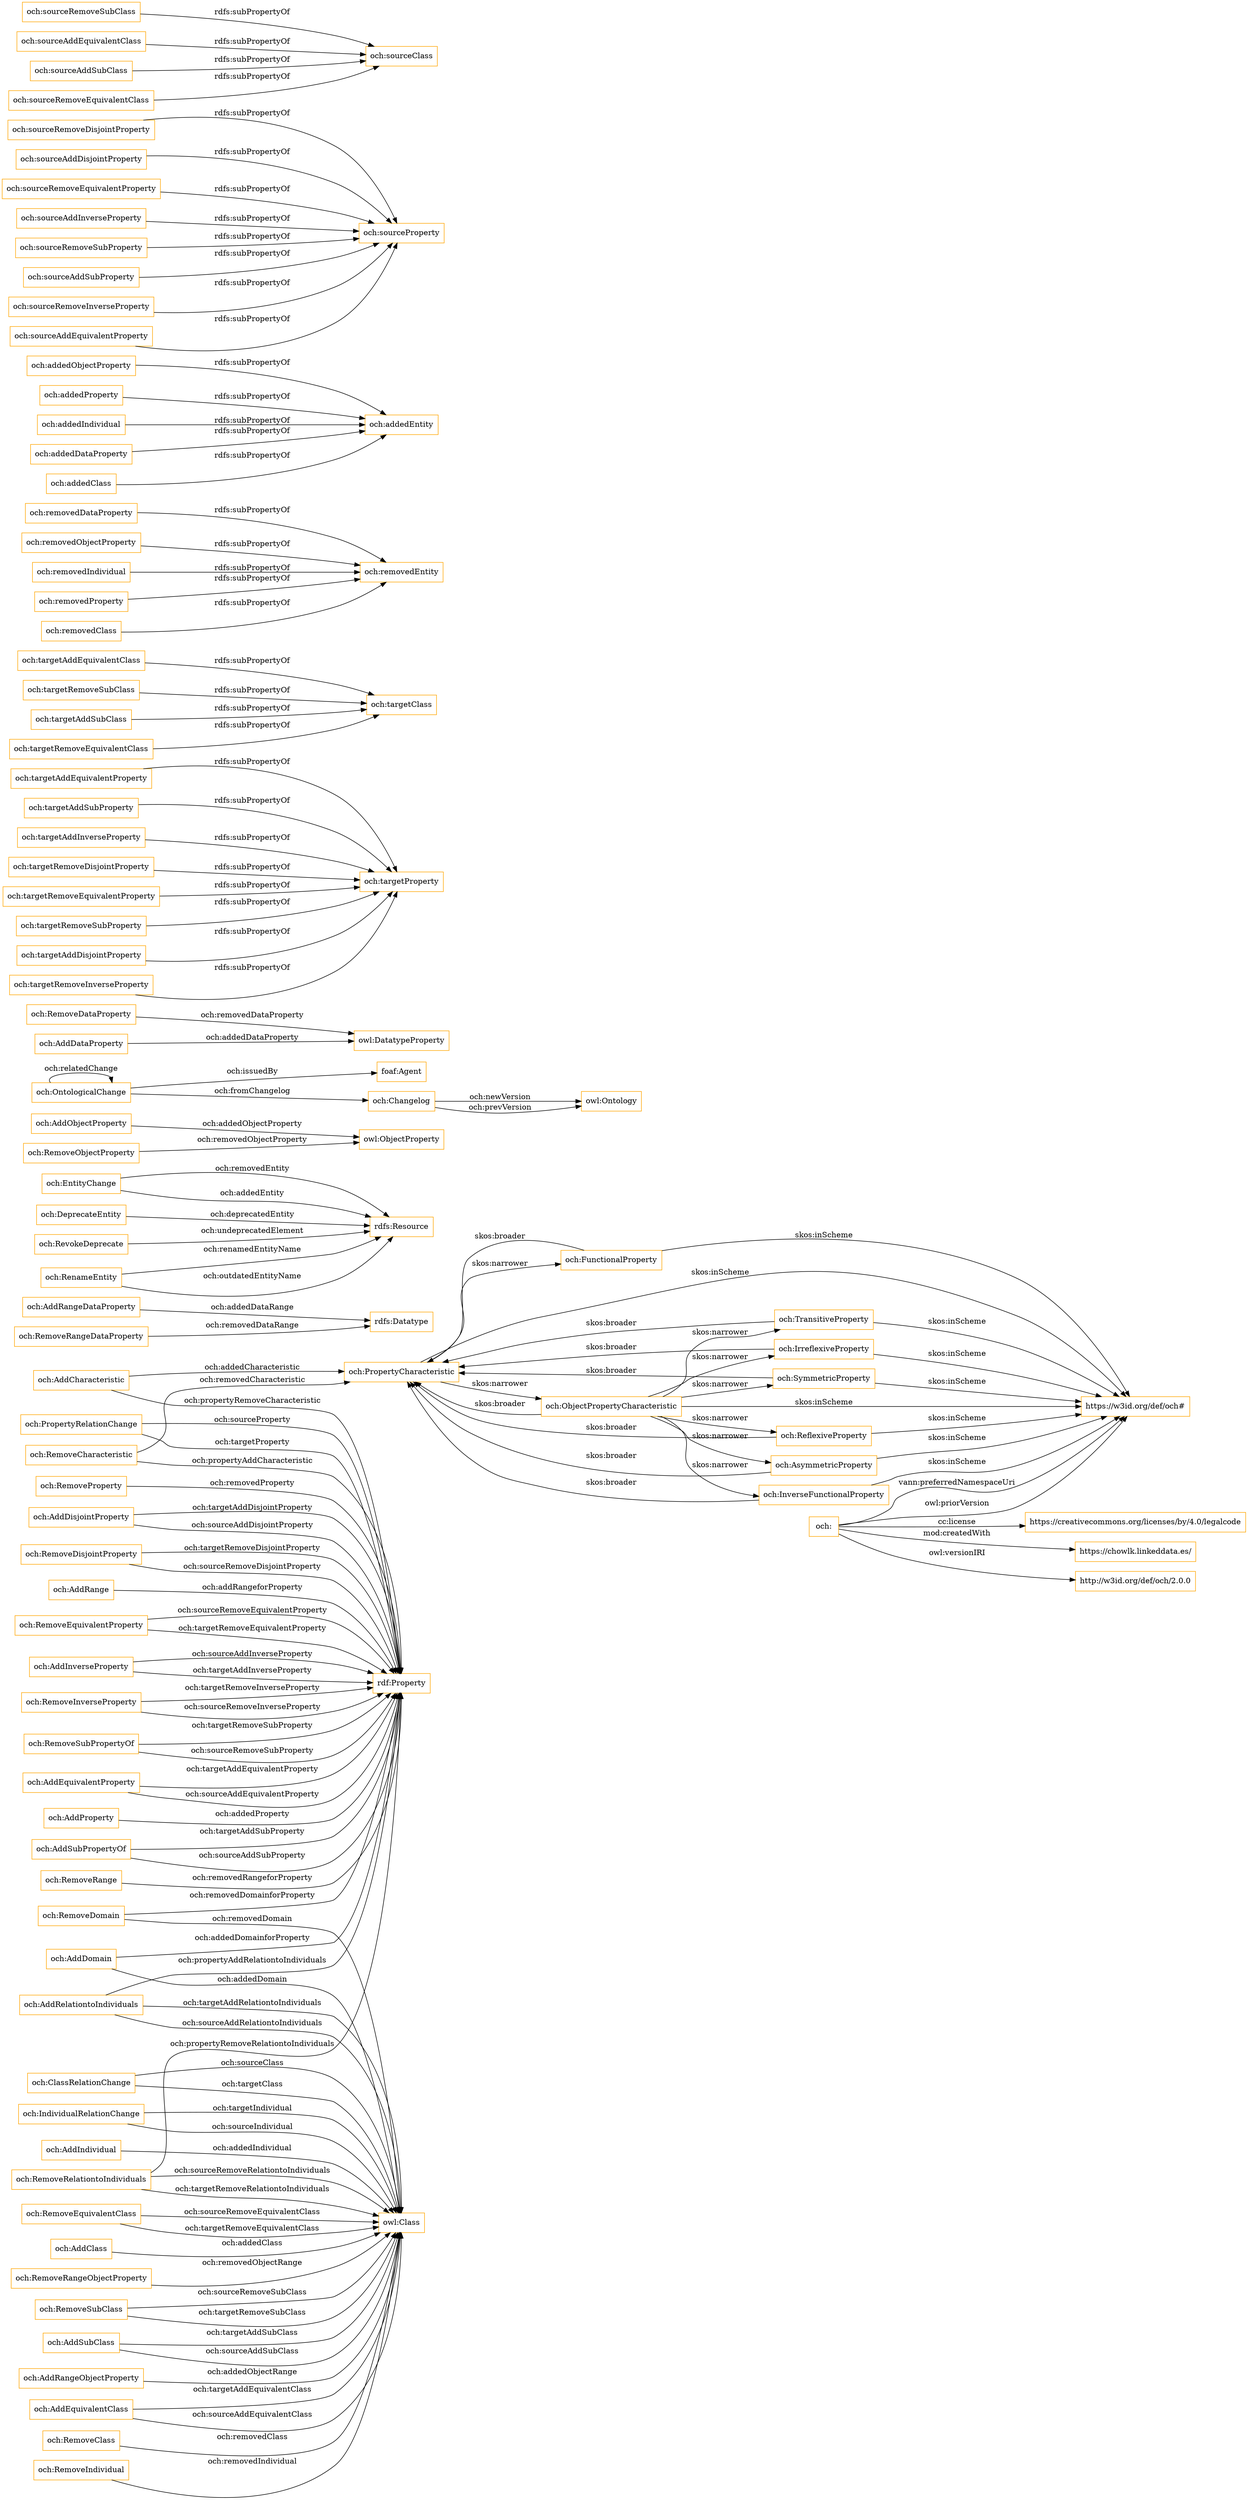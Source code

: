 digraph ar2dtool_diagram { 
rankdir=LR;
size="1501"
node [shape = rectangle, color="orange"]; "och:AddSubClass" "och:RemoveDomain" "och:AddRangeDataProperty" "och:AddSubPropertyOf" "och:RemoveEquivalentProperty" "rdfs:Datatype" "och:EntityChange" "och:AddIndividual" "och:AddClass" "och:AddObjectProperty" "och:RemoveRangeObjectProperty" "rdf:Property" "och:RemoveSubClass" "och:ClassRelationChange" "och:RemoveRange" "och:AddRangeObjectProperty" "och:RemoveObjectProperty" "owl:Ontology" "och:PropertyRelationChange" "och:DeprecateEntity" "och:RevokeDeprecate" "och:AddEquivalentClass" "och:OntologicalChange" "rdfs:Resource" "och:RemoveProperty" "owl:ObjectProperty" "foaf:Agent" "och:RemoveCharacteristic" "och:RemoveDataProperty" "och:AddDisjointProperty" "och:RemoveClass" "och:RemoveIndividual" "och:RemoveEquivalentClass" "och:IndividualRelationChange" "och:RemoveDisjointProperty" "och:Changelog" "owl:Class" "och:RemoveRangeDataProperty" "och:AddRange" "och:AddInverseProperty" "och:RenameEntity" "och:RemoveInverseProperty" "och:AddCharacteristic" "och:RemoveSubPropertyOf" "och:AddEquivalentProperty" "och:AddDomain" "och:AddDataProperty" "och:AddProperty" "och:AddRelationtoIndividuals" "owl:DatatypeProperty" ; /*classes style*/
	"och:targetAddEquivalentProperty" -> "och:targetProperty" [ label = "rdfs:subPropertyOf" ];
	"och:targetAddSubProperty" -> "och:targetProperty" [ label = "rdfs:subPropertyOf" ];
	"och:targetAddInverseProperty" -> "och:targetProperty" [ label = "rdfs:subPropertyOf" ];
	"och:targetRemoveDisjointProperty" -> "och:targetProperty" [ label = "rdfs:subPropertyOf" ];
	"och:targetRemoveEquivalentProperty" -> "och:targetProperty" [ label = "rdfs:subPropertyOf" ];
	"och:PropertyCharacteristic" -> "och:ObjectPropertyCharacteristic" [ label = "skos:narrower" ];
	"och:PropertyCharacteristic" -> "och:FunctionalProperty" [ label = "skos:narrower" ];
	"och:PropertyCharacteristic" -> "https://w3id.org/def/och#" [ label = "skos:inScheme" ];
	"och:targetAddEquivalentClass" -> "och:targetClass" [ label = "rdfs:subPropertyOf" ];
	"och:removedDataProperty" -> "och:removedEntity" [ label = "rdfs:subPropertyOf" ];
	"och:addedObjectProperty" -> "och:addedEntity" [ label = "rdfs:subPropertyOf" ];
	"och:SymmetricProperty" -> "och:PropertyCharacteristic" [ label = "skos:broader" ];
	"och:SymmetricProperty" -> "https://w3id.org/def/och#" [ label = "skos:inScheme" ];
	"och:sourceRemoveDisjointProperty" -> "och:sourceProperty" [ label = "rdfs:subPropertyOf" ];
	"och:InverseFunctionalProperty" -> "och:PropertyCharacteristic" [ label = "skos:broader" ];
	"och:InverseFunctionalProperty" -> "https://w3id.org/def/och#" [ label = "skos:inScheme" ];
	"och:targetRemoveSubClass" -> "och:targetClass" [ label = "rdfs:subPropertyOf" ];
	"och:sourceAddDisjointProperty" -> "och:sourceProperty" [ label = "rdfs:subPropertyOf" ];
	"och:addedProperty" -> "och:addedEntity" [ label = "rdfs:subPropertyOf" ];
	"och:addedIndividual" -> "och:addedEntity" [ label = "rdfs:subPropertyOf" ];
	"och:targetRemoveSubProperty" -> "och:targetProperty" [ label = "rdfs:subPropertyOf" ];
	"och:FunctionalProperty" -> "och:PropertyCharacteristic" [ label = "skos:broader" ];
	"och:FunctionalProperty" -> "https://w3id.org/def/och#" [ label = "skos:inScheme" ];
	"och:removedObjectProperty" -> "och:removedEntity" [ label = "rdfs:subPropertyOf" ];
	"och:sourceRemoveEquivalentProperty" -> "och:sourceProperty" [ label = "rdfs:subPropertyOf" ];
	"och:sourceAddInverseProperty" -> "och:sourceProperty" [ label = "rdfs:subPropertyOf" ];
	"och:sourceRemoveSubClass" -> "och:sourceClass" [ label = "rdfs:subPropertyOf" ];
	"och:" -> "https://creativecommons.org/licenses/by/4.0/legalcode" [ label = "cc:license" ];
	"och:" -> "https://chowlk.linkeddata.es/" [ label = "mod:createdWith" ];
	"och:" -> "https://w3id.org/def/och#" [ label = "vann:preferredNamespaceUri" ];
	"och:" -> "http://w3id.org/def/och/2.0.0" [ label = "owl:versionIRI" ];
	"och:" -> "https://w3id.org/def/och#" [ label = "owl:priorVersion" ];
	"och:sourceAddEquivalentClass" -> "och:sourceClass" [ label = "rdfs:subPropertyOf" ];
	"och:sourceRemoveSubProperty" -> "och:sourceProperty" [ label = "rdfs:subPropertyOf" ];
	"och:removedIndividual" -> "och:removedEntity" [ label = "rdfs:subPropertyOf" ];
	"och:addedDataProperty" -> "och:addedEntity" [ label = "rdfs:subPropertyOf" ];
	"och:ObjectPropertyCharacteristic" -> "och:AsymmetricProperty" [ label = "skos:narrower" ];
	"och:ObjectPropertyCharacteristic" -> "och:PropertyCharacteristic" [ label = "skos:broader" ];
	"och:ObjectPropertyCharacteristic" -> "och:TransitiveProperty" [ label = "skos:narrower" ];
	"och:ObjectPropertyCharacteristic" -> "https://w3id.org/def/och#" [ label = "skos:inScheme" ];
	"och:ObjectPropertyCharacteristic" -> "och:IrreflexiveProperty" [ label = "skos:narrower" ];
	"och:ObjectPropertyCharacteristic" -> "och:SymmetricProperty" [ label = "skos:narrower" ];
	"och:ObjectPropertyCharacteristic" -> "och:ReflexiveProperty" [ label = "skos:narrower" ];
	"och:ObjectPropertyCharacteristic" -> "och:InverseFunctionalProperty" [ label = "skos:narrower" ];
	"och:sourceAddSubProperty" -> "och:sourceProperty" [ label = "rdfs:subPropertyOf" ];
	"och:removedProperty" -> "och:removedEntity" [ label = "rdfs:subPropertyOf" ];
	"och:AsymmetricProperty" -> "och:PropertyCharacteristic" [ label = "skos:broader" ];
	"och:AsymmetricProperty" -> "https://w3id.org/def/och#" [ label = "skos:inScheme" ];
	"och:sourceAddSubClass" -> "och:sourceClass" [ label = "rdfs:subPropertyOf" ];
	"och:sourceRemoveInverseProperty" -> "och:sourceProperty" [ label = "rdfs:subPropertyOf" ];
	"och:targetAddDisjointProperty" -> "och:targetProperty" [ label = "rdfs:subPropertyOf" ];
	"och:addedClass" -> "och:addedEntity" [ label = "rdfs:subPropertyOf" ];
	"och:sourceAddEquivalentProperty" -> "och:sourceProperty" [ label = "rdfs:subPropertyOf" ];
	"och:TransitiveProperty" -> "och:PropertyCharacteristic" [ label = "skos:broader" ];
	"och:TransitiveProperty" -> "https://w3id.org/def/och#" [ label = "skos:inScheme" ];
	"och:ReflexiveProperty" -> "och:PropertyCharacteristic" [ label = "skos:broader" ];
	"och:ReflexiveProperty" -> "https://w3id.org/def/och#" [ label = "skos:inScheme" ];
	"och:IrreflexiveProperty" -> "och:PropertyCharacteristic" [ label = "skos:broader" ];
	"och:IrreflexiveProperty" -> "https://w3id.org/def/och#" [ label = "skos:inScheme" ];
	"och:removedClass" -> "och:removedEntity" [ label = "rdfs:subPropertyOf" ];
	"och:targetAddSubClass" -> "och:targetClass" [ label = "rdfs:subPropertyOf" ];
	"och:sourceRemoveEquivalentClass" -> "och:sourceClass" [ label = "rdfs:subPropertyOf" ];
	"och:targetRemoveInverseProperty" -> "och:targetProperty" [ label = "rdfs:subPropertyOf" ];
	"och:targetRemoveEquivalentClass" -> "och:targetClass" [ label = "rdfs:subPropertyOf" ];
	"och:RemoveEquivalentClass" -> "owl:Class" [ label = "och:targetRemoveEquivalentClass" ];
	"och:AddSubPropertyOf" -> "rdf:Property" [ label = "och:targetAddSubProperty" ];
	"och:AddRangeDataProperty" -> "rdfs:Datatype" [ label = "och:addedDataRange" ];
	"och:AddEquivalentClass" -> "owl:Class" [ label = "och:targetAddEquivalentClass" ];
	"och:PropertyRelationChange" -> "rdf:Property" [ label = "och:sourceProperty" ];
	"och:EntityChange" -> "rdfs:Resource" [ label = "och:removedEntity" ];
	"och:RemoveIndividual" -> "owl:Class" [ label = "och:removedIndividual" ];
	"och:AddDisjointProperty" -> "rdf:Property" [ label = "och:targetAddDisjointProperty" ];
	"och:RemoveRange" -> "rdf:Property" [ label = "och:removedRangeforProperty" ];
	"och:RemoveSubPropertyOf" -> "rdf:Property" [ label = "och:targetRemoveSubProperty" ];
	"och:AddRangeObjectProperty" -> "owl:Class" [ label = "och:addedObjectRange" ];
	"och:AddRelationtoIndividuals" -> "owl:Class" [ label = "och:targetAddRelationtoIndividuals" ];
	"och:RemoveRelationtoIndividuals" -> "rdf:Property" [ label = "och:propertyRemoveRelationtoIndividuals" ];
	"och:RemoveRelationtoIndividuals" -> "owl:Class" [ label = "och:sourceRemoveRelationtoIndividuals" ];
	"och:RemoveCharacteristic" -> "och:PropertyCharacteristic" [ label = "och:removedCharacteristic" ];
	"och:AddInverseProperty" -> "rdf:Property" [ label = "och:sourceAddInverseProperty" ];
	"och:AddClass" -> "owl:Class" [ label = "och:addedClass" ];
	"och:AddCharacteristic" -> "rdf:Property" [ label = "och:propertyRemoveCharacteristic" ];
	"och:DeprecateEntity" -> "rdfs:Resource" [ label = "och:deprecatedEntity" ];
	"och:RemoveDisjointProperty" -> "rdf:Property" [ label = "och:targetRemoveDisjointProperty" ];
	"och:PropertyRelationChange" -> "rdf:Property" [ label = "och:targetProperty" ];
	"och:RemoveSubClass" -> "owl:Class" [ label = "och:sourceRemoveSubClass" ];
	"och:RemoveInverseProperty" -> "rdf:Property" [ label = "och:targetRemoveInverseProperty" ];
	"och:RemoveRangeObjectProperty" -> "owl:Class" [ label = "och:removedObjectRange" ];
	"och:AddSubClass" -> "owl:Class" [ label = "och:targetAddSubClass" ];
	"och:AddProperty" -> "rdf:Property" [ label = "och:addedProperty" ];
	"och:Changelog" -> "owl:Ontology" [ label = "och:newVersion" ];
	"och:AddDomain" -> "owl:Class" [ label = "och:addedDomain" ];
	"och:RemoveDomain" -> "rdf:Property" [ label = "och:removedDomainforProperty" ];
	"och:ClassRelationChange" -> "owl:Class" [ label = "och:targetClass" ];
	"och:RemoveObjectProperty" -> "owl:ObjectProperty" [ label = "och:removedObjectProperty" ];
	"och:AddEquivalentClass" -> "owl:Class" [ label = "och:sourceAddEquivalentClass" ];
	"och:RenameEntity" -> "rdfs:Resource" [ label = "och:renamedEntityName" ];
	"och:RemoveClass" -> "owl:Class" [ label = "och:removedClass" ];
	"och:AddIndividual" -> "owl:Class" [ label = "och:addedIndividual" ];
	"och:OntologicalChange" -> "foaf:Agent" [ label = "och:issuedBy" ];
	"och:AddEquivalentProperty" -> "rdf:Property" [ label = "och:targetAddEquivalentProperty" ];
	"och:AddDataProperty" -> "owl:DatatypeProperty" [ label = "och:addedDataProperty" ];
	"och:RemoveProperty" -> "rdf:Property" [ label = "och:removedProperty" ];
	"och:RemoveSubPropertyOf" -> "rdf:Property" [ label = "och:sourceRemoveSubProperty" ];
	"och:RemoveDataProperty" -> "owl:DatatypeProperty" [ label = "och:removedDataProperty" ];
	"och:RemoveEquivalentClass" -> "owl:Class" [ label = "och:sourceRemoveEquivalentClass" ];
	"och:OntologicalChange" -> "och:Changelog" [ label = "och:fromChangelog" ];
	"och:AddEquivalentProperty" -> "rdf:Property" [ label = "och:sourceAddEquivalentProperty" ];
	"och:AddDisjointProperty" -> "rdf:Property" [ label = "och:sourceAddDisjointProperty" ];
	"och:RemoveRelationtoIndividuals" -> "owl:Class" [ label = "och:targetRemoveRelationtoIndividuals" ];
	"och:RemoveRangeDataProperty" -> "rdfs:Datatype" [ label = "och:removedDataRange" ];
	"och:AddDomain" -> "rdf:Property" [ label = "och:addedDomainforProperty" ];
	"och:RevokeDeprecate" -> "rdfs:Resource" [ label = "och:undeprecatedElement" ];
	"och:RemoveEquivalentProperty" -> "rdf:Property" [ label = "och:targetRemoveEquivalentProperty" ];
	"och:AddObjectProperty" -> "owl:ObjectProperty" [ label = "och:addedObjectProperty" ];
	"och:RemoveSubClass" -> "owl:Class" [ label = "och:targetRemoveSubClass" ];
	"och:ClassRelationChange" -> "owl:Class" [ label = "och:sourceClass" ];
	"och:AddRelationtoIndividuals" -> "owl:Class" [ label = "och:sourceAddRelationtoIndividuals" ];
	"och:IndividualRelationChange" -> "owl:Class" [ label = "och:targetIndividual" ];
	"och:EntityChange" -> "rdfs:Resource" [ label = "och:addedEntity" ];
	"och:AddInverseProperty" -> "rdf:Property" [ label = "och:targetAddInverseProperty" ];
	"och:AddRelationtoIndividuals" -> "rdf:Property" [ label = "och:propertyAddRelationtoIndividuals" ];
	"och:RemoveInverseProperty" -> "rdf:Property" [ label = "och:sourceRemoveInverseProperty" ];
	"och:AddCharacteristic" -> "och:PropertyCharacteristic" [ label = "och:addedCharacteristic" ];
	"och:AddSubPropertyOf" -> "rdf:Property" [ label = "och:sourceAddSubProperty" ];
	"och:RemoveDomain" -> "owl:Class" [ label = "och:removedDomain" ];
	"och:AddRange" -> "rdf:Property" [ label = "och:addRangeforProperty" ];
	"och:IndividualRelationChange" -> "owl:Class" [ label = "och:sourceIndividual" ];
	"och:RemoveDisjointProperty" -> "rdf:Property" [ label = "och:sourceRemoveDisjointProperty" ];
	"och:OntologicalChange" -> "och:OntologicalChange" [ label = "och:relatedChange" ];
	"och:RemoveCharacteristic" -> "rdf:Property" [ label = "och:propertyAddCharacteristic" ];
	"och:Changelog" -> "owl:Ontology" [ label = "och:prevVersion" ];
	"och:RemoveEquivalentProperty" -> "rdf:Property" [ label = "och:sourceRemoveEquivalentProperty" ];
	"och:AddSubClass" -> "owl:Class" [ label = "och:sourceAddSubClass" ];
	"och:RenameEntity" -> "rdfs:Resource" [ label = "och:outdatedEntityName" ];

}
